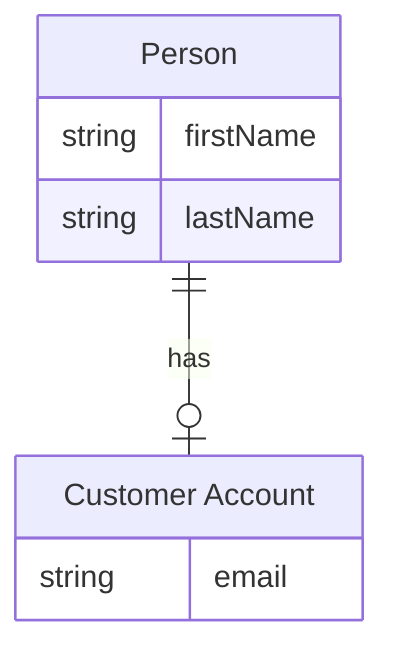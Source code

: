 erDiagram
      p[Person] {
          string firstName
          string lastName
      }
      a["Customer Account"] {
          string email
      }
      p ||--o| a : has